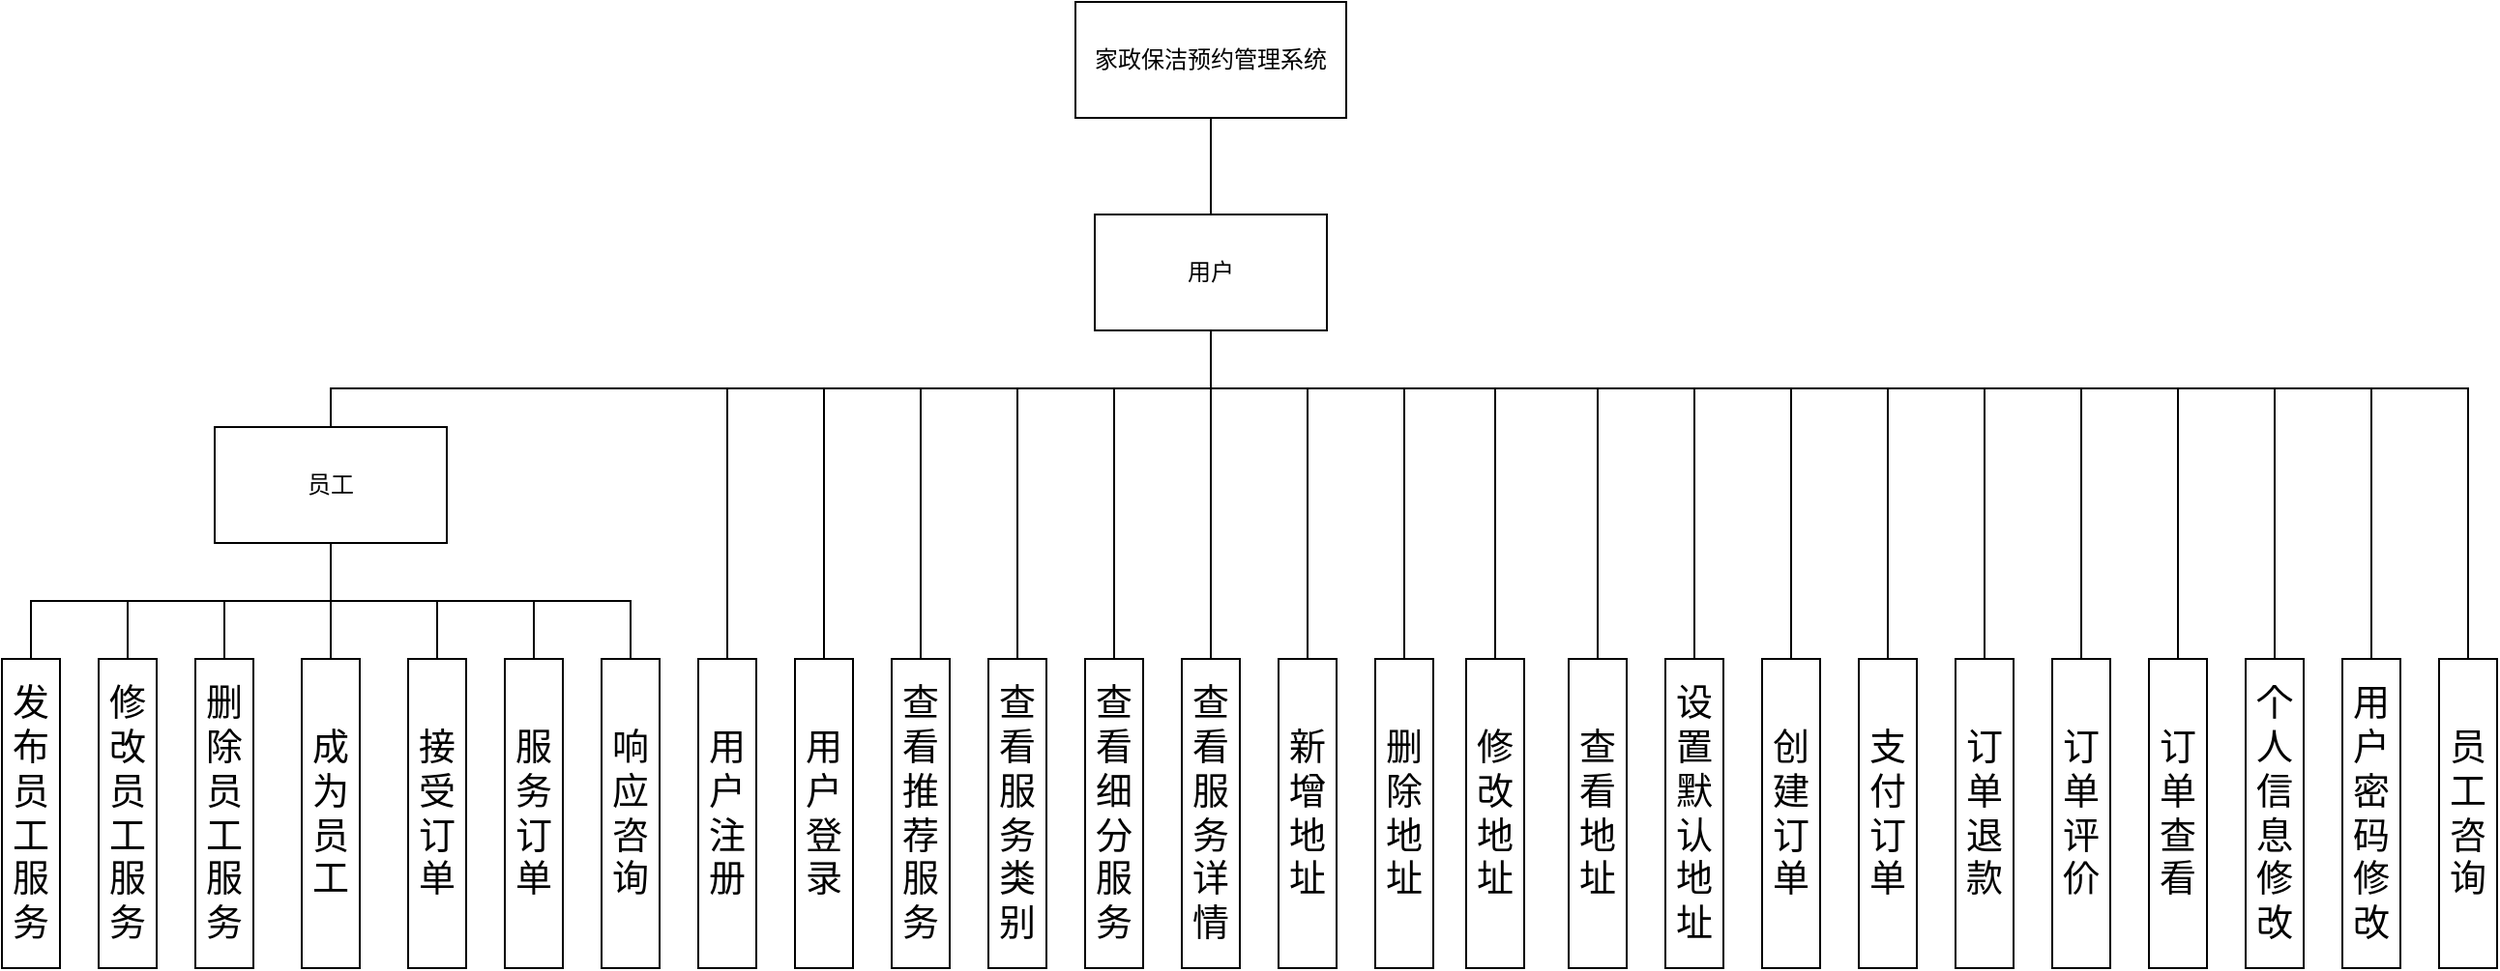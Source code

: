 <mxfile version="24.1.0" type="device">
  <diagram id="prtHgNgQTEPvFCAcTncT" name="Page-1">
    <mxGraphModel dx="1503" dy="1032" grid="1" gridSize="10" guides="1" tooltips="1" connect="1" arrows="1" fold="1" page="1" pageScale="1" pageWidth="827" pageHeight="1169" math="0" shadow="0">
      <root>
        <mxCell id="0" />
        <mxCell id="1" parent="0" />
        <mxCell id="o_uy-wKti-TR0-qMBJtI-1" value="家政保洁预约管理系统" style="rounded=0;whiteSpace=wrap;html=1;" vertex="1" parent="1">
          <mxGeometry x="595" width="140" height="60" as="geometry" />
        </mxCell>
        <mxCell id="o_uy-wKti-TR0-qMBJtI-2" value="员工" style="whiteSpace=wrap;html=1;rounded=0;" vertex="1" parent="1">
          <mxGeometry x="150" y="220" width="120" height="60" as="geometry" />
        </mxCell>
        <mxCell id="o_uy-wKti-TR0-qMBJtI-5" value="发布员工服务" style="rounded=0;whiteSpace=wrap;html=1;fontSize=19;" vertex="1" parent="1">
          <mxGeometry x="40" y="340" width="30" height="160" as="geometry" />
        </mxCell>
        <mxCell id="o_uy-wKti-TR0-qMBJtI-6" value="修改员工服务" style="rounded=0;whiteSpace=wrap;html=1;fontSize=19;" vertex="1" parent="1">
          <mxGeometry x="90" y="340" width="30" height="160" as="geometry" />
        </mxCell>
        <mxCell id="o_uy-wKti-TR0-qMBJtI-7" value="删除员工服务" style="rounded=0;whiteSpace=wrap;html=1;fontSize=19;" vertex="1" parent="1">
          <mxGeometry x="140" y="340" width="30" height="160" as="geometry" />
        </mxCell>
        <mxCell id="o_uy-wKti-TR0-qMBJtI-8" value="成为员工" style="rounded=0;whiteSpace=wrap;html=1;fontSize=19;align=center;" vertex="1" parent="1">
          <mxGeometry x="195" y="340" width="30" height="160" as="geometry" />
        </mxCell>
        <mxCell id="o_uy-wKti-TR0-qMBJtI-9" value="接受订单" style="rounded=0;whiteSpace=wrap;html=1;fontSize=19;" vertex="1" parent="1">
          <mxGeometry x="250" y="340" width="30" height="160" as="geometry" />
        </mxCell>
        <mxCell id="o_uy-wKti-TR0-qMBJtI-10" value="服务订单" style="rounded=0;whiteSpace=wrap;html=1;fontSize=19;" vertex="1" parent="1">
          <mxGeometry x="300" y="340" width="30" height="160" as="geometry" />
        </mxCell>
        <mxCell id="o_uy-wKti-TR0-qMBJtI-11" value="响应咨询" style="rounded=0;whiteSpace=wrap;html=1;fontSize=19;" vertex="1" parent="1">
          <mxGeometry x="350" y="340" width="30" height="160" as="geometry" />
        </mxCell>
        <mxCell id="o_uy-wKti-TR0-qMBJtI-12" value="" style="endArrow=none;html=1;rounded=0;exitX=0.5;exitY=0;exitDx=0;exitDy=0;entryX=0.5;entryY=1;entryDx=0;entryDy=0;edgeStyle=orthogonalEdgeStyle;" edge="1" parent="1" source="o_uy-wKti-TR0-qMBJtI-5" target="o_uy-wKti-TR0-qMBJtI-2">
          <mxGeometry width="50" height="50" relative="1" as="geometry">
            <mxPoint x="390" y="390" as="sourcePoint" />
            <mxPoint x="440" y="340" as="targetPoint" />
          </mxGeometry>
        </mxCell>
        <mxCell id="o_uy-wKti-TR0-qMBJtI-13" value="" style="endArrow=none;html=1;rounded=0;exitX=0.5;exitY=0;exitDx=0;exitDy=0;entryX=0.5;entryY=1;entryDx=0;entryDy=0;edgeStyle=orthogonalEdgeStyle;" edge="1" parent="1" source="o_uy-wKti-TR0-qMBJtI-6" target="o_uy-wKti-TR0-qMBJtI-2">
          <mxGeometry width="50" height="50" relative="1" as="geometry">
            <mxPoint x="195" y="350" as="sourcePoint" />
            <mxPoint x="350" y="280" as="targetPoint" />
          </mxGeometry>
        </mxCell>
        <mxCell id="o_uy-wKti-TR0-qMBJtI-14" value="" style="endArrow=none;html=1;rounded=0;exitX=0.5;exitY=0;exitDx=0;exitDy=0;entryX=0.5;entryY=1;entryDx=0;entryDy=0;edgeStyle=orthogonalEdgeStyle;" edge="1" parent="1" source="o_uy-wKti-TR0-qMBJtI-7" target="o_uy-wKti-TR0-qMBJtI-2">
          <mxGeometry width="50" height="50" relative="1" as="geometry">
            <mxPoint x="205" y="360" as="sourcePoint" />
            <mxPoint x="360" y="290" as="targetPoint" />
          </mxGeometry>
        </mxCell>
        <mxCell id="o_uy-wKti-TR0-qMBJtI-15" value="" style="endArrow=none;html=1;rounded=0;exitX=0.5;exitY=0;exitDx=0;exitDy=0;entryX=0.5;entryY=1;entryDx=0;entryDy=0;edgeStyle=orthogonalEdgeStyle;" edge="1" parent="1" source="o_uy-wKti-TR0-qMBJtI-8" target="o_uy-wKti-TR0-qMBJtI-2">
          <mxGeometry width="50" height="50" relative="1" as="geometry">
            <mxPoint x="215" y="370" as="sourcePoint" />
            <mxPoint x="370" y="300" as="targetPoint" />
          </mxGeometry>
        </mxCell>
        <mxCell id="o_uy-wKti-TR0-qMBJtI-16" value="" style="endArrow=none;html=1;rounded=0;exitX=0.5;exitY=0;exitDx=0;exitDy=0;entryX=0.5;entryY=1;entryDx=0;entryDy=0;edgeStyle=orthogonalEdgeStyle;" edge="1" parent="1" source="o_uy-wKti-TR0-qMBJtI-9" target="o_uy-wKti-TR0-qMBJtI-2">
          <mxGeometry width="50" height="50" relative="1" as="geometry">
            <mxPoint x="225" y="380" as="sourcePoint" />
            <mxPoint x="380" y="310" as="targetPoint" />
          </mxGeometry>
        </mxCell>
        <mxCell id="o_uy-wKti-TR0-qMBJtI-17" value="" style="endArrow=none;html=1;rounded=0;exitX=0.5;exitY=0;exitDx=0;exitDy=0;edgeStyle=orthogonalEdgeStyle;entryX=0.5;entryY=1;entryDx=0;entryDy=0;" edge="1" parent="1" source="o_uy-wKti-TR0-qMBJtI-10" target="o_uy-wKti-TR0-qMBJtI-2">
          <mxGeometry width="50" height="50" relative="1" as="geometry">
            <mxPoint x="235" y="390" as="sourcePoint" />
            <mxPoint x="340" y="270" as="targetPoint" />
          </mxGeometry>
        </mxCell>
        <mxCell id="o_uy-wKti-TR0-qMBJtI-18" value="" style="endArrow=none;html=1;rounded=0;exitX=0.5;exitY=1;exitDx=0;exitDy=0;entryX=0.5;entryY=0;entryDx=0;entryDy=0;edgeStyle=orthogonalEdgeStyle;" edge="1" parent="1" source="o_uy-wKti-TR0-qMBJtI-2" target="o_uy-wKti-TR0-qMBJtI-11">
          <mxGeometry width="50" height="50" relative="1" as="geometry">
            <mxPoint x="245" y="400" as="sourcePoint" />
            <mxPoint x="400" y="330" as="targetPoint" />
          </mxGeometry>
        </mxCell>
        <mxCell id="o_uy-wKti-TR0-qMBJtI-19" value="用户注册" style="rounded=0;whiteSpace=wrap;html=1;fontSize=19;" vertex="1" parent="1">
          <mxGeometry x="400" y="340" width="30" height="160" as="geometry" />
        </mxCell>
        <mxCell id="o_uy-wKti-TR0-qMBJtI-20" value="用户" style="whiteSpace=wrap;html=1;rounded=0;" vertex="1" parent="1">
          <mxGeometry x="605" y="110" width="120" height="60" as="geometry" />
        </mxCell>
        <mxCell id="o_uy-wKti-TR0-qMBJtI-21" value="" style="endArrow=none;html=1;rounded=0;exitX=0.5;exitY=0;exitDx=0;exitDy=0;entryX=0.5;entryY=1;entryDx=0;entryDy=0;edgeStyle=orthogonalEdgeStyle;" edge="1" parent="1" source="o_uy-wKti-TR0-qMBJtI-20" target="o_uy-wKti-TR0-qMBJtI-1">
          <mxGeometry width="50" height="50" relative="1" as="geometry">
            <mxPoint x="545" y="140" as="sourcePoint" />
            <mxPoint x="675" y="80" as="targetPoint" />
          </mxGeometry>
        </mxCell>
        <mxCell id="o_uy-wKti-TR0-qMBJtI-22" value="用户登录" style="rounded=0;whiteSpace=wrap;html=1;fontSize=19;" vertex="1" parent="1">
          <mxGeometry x="450" y="340" width="30" height="160" as="geometry" />
        </mxCell>
        <mxCell id="o_uy-wKti-TR0-qMBJtI-23" value="查看推荐服务" style="rounded=0;whiteSpace=wrap;html=1;fontSize=19;" vertex="1" parent="1">
          <mxGeometry x="500" y="340" width="30" height="160" as="geometry" />
        </mxCell>
        <mxCell id="o_uy-wKti-TR0-qMBJtI-24" value="查看服务类别" style="rounded=0;whiteSpace=wrap;html=1;fontSize=19;" vertex="1" parent="1">
          <mxGeometry x="550" y="340" width="30" height="160" as="geometry" />
        </mxCell>
        <mxCell id="o_uy-wKti-TR0-qMBJtI-25" value="查看细分服务" style="rounded=0;whiteSpace=wrap;html=1;fontSize=19;" vertex="1" parent="1">
          <mxGeometry x="600" y="340" width="30" height="160" as="geometry" />
        </mxCell>
        <mxCell id="o_uy-wKti-TR0-qMBJtI-26" value="查看服务详情" style="rounded=0;whiteSpace=wrap;html=1;fontSize=19;" vertex="1" parent="1">
          <mxGeometry x="650" y="340" width="30" height="160" as="geometry" />
        </mxCell>
        <mxCell id="o_uy-wKti-TR0-qMBJtI-27" value="新增地址" style="rounded=0;whiteSpace=wrap;html=1;fontSize=19;" vertex="1" parent="1">
          <mxGeometry x="700" y="340" width="30" height="160" as="geometry" />
        </mxCell>
        <mxCell id="o_uy-wKti-TR0-qMBJtI-28" value="删除地址" style="rounded=0;whiteSpace=wrap;html=1;fontSize=19;" vertex="1" parent="1">
          <mxGeometry x="750" y="340" width="30" height="160" as="geometry" />
        </mxCell>
        <mxCell id="o_uy-wKti-TR0-qMBJtI-29" value="修改地址" style="rounded=0;whiteSpace=wrap;html=1;fontSize=19;" vertex="1" parent="1">
          <mxGeometry x="797" y="340" width="30" height="160" as="geometry" />
        </mxCell>
        <mxCell id="o_uy-wKti-TR0-qMBJtI-30" value="查看地址" style="rounded=0;whiteSpace=wrap;html=1;fontSize=19;" vertex="1" parent="1">
          <mxGeometry x="850" y="340" width="30" height="160" as="geometry" />
        </mxCell>
        <mxCell id="o_uy-wKti-TR0-qMBJtI-31" value="设置默认地址" style="rounded=0;whiteSpace=wrap;html=1;fontSize=19;" vertex="1" parent="1">
          <mxGeometry x="900" y="340" width="30" height="160" as="geometry" />
        </mxCell>
        <mxCell id="o_uy-wKti-TR0-qMBJtI-33" value="创建订单" style="rounded=0;whiteSpace=wrap;html=1;fontSize=19;" vertex="1" parent="1">
          <mxGeometry x="950" y="340" width="30" height="160" as="geometry" />
        </mxCell>
        <mxCell id="o_uy-wKti-TR0-qMBJtI-34" value="支付订单" style="rounded=0;whiteSpace=wrap;html=1;fontSize=19;" vertex="1" parent="1">
          <mxGeometry x="1000" y="340" width="30" height="160" as="geometry" />
        </mxCell>
        <mxCell id="o_uy-wKti-TR0-qMBJtI-35" value="订单退款" style="rounded=0;whiteSpace=wrap;html=1;fontSize=19;" vertex="1" parent="1">
          <mxGeometry x="1050" y="340" width="30" height="160" as="geometry" />
        </mxCell>
        <mxCell id="o_uy-wKti-TR0-qMBJtI-36" value="订单评价" style="rounded=0;whiteSpace=wrap;html=1;fontSize=19;" vertex="1" parent="1">
          <mxGeometry x="1100" y="340" width="30" height="160" as="geometry" />
        </mxCell>
        <mxCell id="o_uy-wKti-TR0-qMBJtI-37" value="订单查看" style="rounded=0;whiteSpace=wrap;html=1;fontSize=19;" vertex="1" parent="1">
          <mxGeometry x="1150" y="340" width="30" height="160" as="geometry" />
        </mxCell>
        <mxCell id="o_uy-wKti-TR0-qMBJtI-38" value="个人信息修改" style="rounded=0;whiteSpace=wrap;html=1;fontSize=19;" vertex="1" parent="1">
          <mxGeometry x="1200" y="340" width="30" height="160" as="geometry" />
        </mxCell>
        <mxCell id="o_uy-wKti-TR0-qMBJtI-39" value="用户密码修改" style="rounded=0;whiteSpace=wrap;html=1;fontSize=19;" vertex="1" parent="1">
          <mxGeometry x="1250" y="340" width="30" height="160" as="geometry" />
        </mxCell>
        <mxCell id="o_uy-wKti-TR0-qMBJtI-40" value="员工咨询" style="rounded=0;whiteSpace=wrap;html=1;fontSize=19;" vertex="1" parent="1">
          <mxGeometry x="1300" y="340" width="30" height="160" as="geometry" />
        </mxCell>
        <mxCell id="o_uy-wKti-TR0-qMBJtI-46" value="" style="endArrow=none;html=1;rounded=0;exitX=0.5;exitY=1;exitDx=0;exitDy=0;entryX=0.5;entryY=0;entryDx=0;entryDy=0;edgeStyle=orthogonalEdgeStyle;" edge="1" parent="1" source="o_uy-wKti-TR0-qMBJtI-20" target="o_uy-wKti-TR0-qMBJtI-23">
          <mxGeometry width="50" height="50" relative="1" as="geometry">
            <mxPoint x="440" y="280" as="sourcePoint" />
            <mxPoint x="490" y="230" as="targetPoint" />
            <Array as="points">
              <mxPoint x="665" y="200" />
              <mxPoint x="515" y="200" />
            </Array>
          </mxGeometry>
        </mxCell>
        <mxCell id="o_uy-wKti-TR0-qMBJtI-47" value="" style="endArrow=none;html=1;rounded=0;exitX=0.5;exitY=1;exitDx=0;exitDy=0;entryX=0.5;entryY=0;entryDx=0;entryDy=0;edgeStyle=orthogonalEdgeStyle;" edge="1" parent="1" source="o_uy-wKti-TR0-qMBJtI-20" target="o_uy-wKti-TR0-qMBJtI-24">
          <mxGeometry width="50" height="50" relative="1" as="geometry">
            <mxPoint x="440" y="280" as="sourcePoint" />
            <mxPoint x="490" y="230" as="targetPoint" />
            <Array as="points">
              <mxPoint x="665" y="200" />
              <mxPoint x="565" y="200" />
            </Array>
          </mxGeometry>
        </mxCell>
        <mxCell id="o_uy-wKti-TR0-qMBJtI-48" value="" style="endArrow=none;html=1;rounded=0;exitX=0.5;exitY=1;exitDx=0;exitDy=0;entryX=0.5;entryY=0;entryDx=0;entryDy=0;edgeStyle=orthogonalEdgeStyle;" edge="1" parent="1" source="o_uy-wKti-TR0-qMBJtI-20" target="o_uy-wKti-TR0-qMBJtI-25">
          <mxGeometry width="50" height="50" relative="1" as="geometry">
            <mxPoint x="440" y="280" as="sourcePoint" />
            <mxPoint x="490" y="230" as="targetPoint" />
            <Array as="points">
              <mxPoint x="665" y="200" />
              <mxPoint x="615" y="200" />
            </Array>
          </mxGeometry>
        </mxCell>
        <mxCell id="o_uy-wKti-TR0-qMBJtI-49" value="" style="endArrow=none;html=1;rounded=0;exitX=0.5;exitY=1;exitDx=0;exitDy=0;entryX=0.5;entryY=0;entryDx=0;entryDy=0;" edge="1" parent="1" source="o_uy-wKti-TR0-qMBJtI-20" target="o_uy-wKti-TR0-qMBJtI-26">
          <mxGeometry width="50" height="50" relative="1" as="geometry">
            <mxPoint x="440" y="280" as="sourcePoint" />
            <mxPoint x="490" y="230" as="targetPoint" />
          </mxGeometry>
        </mxCell>
        <mxCell id="o_uy-wKti-TR0-qMBJtI-50" value="" style="endArrow=none;html=1;rounded=0;exitX=0.5;exitY=1;exitDx=0;exitDy=0;entryX=0.5;entryY=0;entryDx=0;entryDy=0;edgeStyle=orthogonalEdgeStyle;" edge="1" parent="1" source="o_uy-wKti-TR0-qMBJtI-20" target="o_uy-wKti-TR0-qMBJtI-27">
          <mxGeometry width="50" height="50" relative="1" as="geometry">
            <mxPoint x="570" y="290" as="sourcePoint" />
            <mxPoint x="620" y="240" as="targetPoint" />
            <Array as="points">
              <mxPoint x="665" y="200" />
              <mxPoint x="715" y="200" />
            </Array>
          </mxGeometry>
        </mxCell>
        <mxCell id="o_uy-wKti-TR0-qMBJtI-51" value="" style="endArrow=none;html=1;rounded=0;exitX=0.5;exitY=1;exitDx=0;exitDy=0;entryX=0.5;entryY=0;entryDx=0;entryDy=0;edgeStyle=orthogonalEdgeStyle;" edge="1" parent="1" source="o_uy-wKti-TR0-qMBJtI-20" target="o_uy-wKti-TR0-qMBJtI-28">
          <mxGeometry width="50" height="50" relative="1" as="geometry">
            <mxPoint x="570" y="290" as="sourcePoint" />
            <mxPoint x="620" y="240" as="targetPoint" />
            <Array as="points">
              <mxPoint x="665" y="200" />
              <mxPoint x="765" y="200" />
            </Array>
          </mxGeometry>
        </mxCell>
        <mxCell id="o_uy-wKti-TR0-qMBJtI-52" value="" style="endArrow=none;html=1;rounded=0;exitX=0.5;exitY=1;exitDx=0;exitDy=0;entryX=0.5;entryY=0;entryDx=0;entryDy=0;edgeStyle=orthogonalEdgeStyle;" edge="1" parent="1" source="o_uy-wKti-TR0-qMBJtI-20" target="o_uy-wKti-TR0-qMBJtI-29">
          <mxGeometry width="50" height="50" relative="1" as="geometry">
            <mxPoint x="570" y="290" as="sourcePoint" />
            <mxPoint x="620" y="240" as="targetPoint" />
            <Array as="points">
              <mxPoint x="665" y="200" />
              <mxPoint x="812" y="200" />
            </Array>
          </mxGeometry>
        </mxCell>
        <mxCell id="o_uy-wKti-TR0-qMBJtI-53" value="" style="endArrow=none;html=1;rounded=0;exitX=0.5;exitY=1;exitDx=0;exitDy=0;entryX=0.5;entryY=0;entryDx=0;entryDy=0;edgeStyle=orthogonalEdgeStyle;" edge="1" parent="1" source="o_uy-wKti-TR0-qMBJtI-20" target="o_uy-wKti-TR0-qMBJtI-30">
          <mxGeometry width="50" height="50" relative="1" as="geometry">
            <mxPoint x="570" y="290" as="sourcePoint" />
            <mxPoint x="620" y="240" as="targetPoint" />
            <Array as="points">
              <mxPoint x="665" y="200" />
              <mxPoint x="865" y="200" />
            </Array>
          </mxGeometry>
        </mxCell>
        <mxCell id="o_uy-wKti-TR0-qMBJtI-54" value="" style="endArrow=none;html=1;rounded=0;exitX=0.5;exitY=1;exitDx=0;exitDy=0;entryX=0.5;entryY=0;entryDx=0;entryDy=0;edgeStyle=orthogonalEdgeStyle;" edge="1" parent="1" source="o_uy-wKti-TR0-qMBJtI-20" target="o_uy-wKti-TR0-qMBJtI-31">
          <mxGeometry width="50" height="50" relative="1" as="geometry">
            <mxPoint x="570" y="290" as="sourcePoint" />
            <mxPoint x="620" y="240" as="targetPoint" />
            <Array as="points">
              <mxPoint x="665" y="200" />
              <mxPoint x="915" y="200" />
            </Array>
          </mxGeometry>
        </mxCell>
        <mxCell id="o_uy-wKti-TR0-qMBJtI-55" value="" style="endArrow=none;html=1;rounded=0;exitX=0.5;exitY=1;exitDx=0;exitDy=0;entryX=0.5;entryY=0;entryDx=0;entryDy=0;edgeStyle=orthogonalEdgeStyle;" edge="1" parent="1" source="o_uy-wKti-TR0-qMBJtI-20" target="o_uy-wKti-TR0-qMBJtI-33">
          <mxGeometry width="50" height="50" relative="1" as="geometry">
            <mxPoint x="690" y="280" as="sourcePoint" />
            <mxPoint x="740" y="230" as="targetPoint" />
            <Array as="points">
              <mxPoint x="665" y="200" />
              <mxPoint x="965" y="200" />
            </Array>
          </mxGeometry>
        </mxCell>
        <mxCell id="o_uy-wKti-TR0-qMBJtI-56" value="" style="endArrow=none;html=1;rounded=0;exitX=0.5;exitY=1;exitDx=0;exitDy=0;entryX=0.5;entryY=0;entryDx=0;entryDy=0;edgeStyle=orthogonalEdgeStyle;" edge="1" parent="1" source="o_uy-wKti-TR0-qMBJtI-20" target="o_uy-wKti-TR0-qMBJtI-34">
          <mxGeometry width="50" height="50" relative="1" as="geometry">
            <mxPoint x="640" y="280" as="sourcePoint" />
            <mxPoint x="690" y="230" as="targetPoint" />
            <Array as="points">
              <mxPoint x="665" y="200" />
              <mxPoint x="1015" y="200" />
            </Array>
          </mxGeometry>
        </mxCell>
        <mxCell id="o_uy-wKti-TR0-qMBJtI-57" value="" style="endArrow=none;html=1;rounded=0;entryX=0.5;entryY=0;entryDx=0;entryDy=0;exitX=0.5;exitY=1;exitDx=0;exitDy=0;edgeStyle=orthogonalEdgeStyle;" edge="1" parent="1" source="o_uy-wKti-TR0-qMBJtI-20" target="o_uy-wKti-TR0-qMBJtI-35">
          <mxGeometry width="50" height="50" relative="1" as="geometry">
            <mxPoint x="780" y="280" as="sourcePoint" />
            <mxPoint x="830" y="230" as="targetPoint" />
            <Array as="points">
              <mxPoint x="665" y="200" />
              <mxPoint x="1065" y="200" />
            </Array>
          </mxGeometry>
        </mxCell>
        <mxCell id="o_uy-wKti-TR0-qMBJtI-58" value="" style="endArrow=none;html=1;rounded=0;entryX=0.5;entryY=0;entryDx=0;entryDy=0;exitX=0.5;exitY=1;exitDx=0;exitDy=0;edgeStyle=orthogonalEdgeStyle;" edge="1" parent="1" source="o_uy-wKti-TR0-qMBJtI-20" target="o_uy-wKti-TR0-qMBJtI-36">
          <mxGeometry width="50" height="50" relative="1" as="geometry">
            <mxPoint x="760" y="280" as="sourcePoint" />
            <mxPoint x="810" y="230" as="targetPoint" />
            <Array as="points">
              <mxPoint x="665" y="200" />
              <mxPoint x="1115" y="200" />
            </Array>
          </mxGeometry>
        </mxCell>
        <mxCell id="o_uy-wKti-TR0-qMBJtI-59" value="" style="endArrow=none;html=1;rounded=0;exitX=0.5;exitY=1;exitDx=0;exitDy=0;entryX=0.5;entryY=0;entryDx=0;entryDy=0;edgeStyle=orthogonalEdgeStyle;" edge="1" parent="1" source="o_uy-wKti-TR0-qMBJtI-20" target="o_uy-wKti-TR0-qMBJtI-37">
          <mxGeometry width="50" height="50" relative="1" as="geometry">
            <mxPoint x="730" y="290" as="sourcePoint" />
            <mxPoint x="780" y="240" as="targetPoint" />
            <Array as="points">
              <mxPoint x="665" y="200" />
              <mxPoint x="1165" y="200" />
            </Array>
          </mxGeometry>
        </mxCell>
        <mxCell id="o_uy-wKti-TR0-qMBJtI-60" value="" style="endArrow=none;html=1;rounded=0;exitX=0.5;exitY=1;exitDx=0;exitDy=0;entryX=0.5;entryY=0;entryDx=0;entryDy=0;edgeStyle=orthogonalEdgeStyle;" edge="1" parent="1" source="o_uy-wKti-TR0-qMBJtI-20" target="o_uy-wKti-TR0-qMBJtI-38">
          <mxGeometry width="50" height="50" relative="1" as="geometry">
            <mxPoint x="730" y="290" as="sourcePoint" />
            <mxPoint x="780" y="240" as="targetPoint" />
            <Array as="points">
              <mxPoint x="665" y="200" />
              <mxPoint x="1215" y="200" />
            </Array>
          </mxGeometry>
        </mxCell>
        <mxCell id="o_uy-wKti-TR0-qMBJtI-61" value="" style="endArrow=none;html=1;rounded=0;exitX=0.5;exitY=1;exitDx=0;exitDy=0;entryX=0.5;entryY=0;entryDx=0;entryDy=0;edgeStyle=orthogonalEdgeStyle;" edge="1" parent="1" source="o_uy-wKti-TR0-qMBJtI-20" target="o_uy-wKti-TR0-qMBJtI-39">
          <mxGeometry width="50" height="50" relative="1" as="geometry">
            <mxPoint x="730" y="290" as="sourcePoint" />
            <mxPoint x="780" y="240" as="targetPoint" />
            <Array as="points">
              <mxPoint x="665" y="200" />
              <mxPoint x="1265" y="200" />
            </Array>
          </mxGeometry>
        </mxCell>
        <mxCell id="o_uy-wKti-TR0-qMBJtI-62" value="" style="endArrow=none;html=1;rounded=0;entryX=0.5;entryY=0;entryDx=0;entryDy=0;exitX=0.5;exitY=1;exitDx=0;exitDy=0;edgeStyle=orthogonalEdgeStyle;" edge="1" parent="1" source="o_uy-wKti-TR0-qMBJtI-20" target="o_uy-wKti-TR0-qMBJtI-40">
          <mxGeometry width="50" height="50" relative="1" as="geometry">
            <mxPoint x="970" y="290" as="sourcePoint" />
            <mxPoint x="1020" y="240" as="targetPoint" />
            <Array as="points">
              <mxPoint x="665" y="200" />
              <mxPoint x="1315" y="200" />
            </Array>
          </mxGeometry>
        </mxCell>
        <mxCell id="o_uy-wKti-TR0-qMBJtI-64" value="" style="endArrow=none;html=1;rounded=0;exitX=0.5;exitY=0;exitDx=0;exitDy=0;entryX=0.5;entryY=1;entryDx=0;entryDy=0;edgeStyle=orthogonalEdgeStyle;" edge="1" parent="1" source="o_uy-wKti-TR0-qMBJtI-22" target="o_uy-wKti-TR0-qMBJtI-20">
          <mxGeometry width="50" height="50" relative="1" as="geometry">
            <mxPoint x="620" y="350" as="sourcePoint" />
            <mxPoint x="670" y="300" as="targetPoint" />
            <Array as="points">
              <mxPoint x="465" y="200" />
              <mxPoint x="665" y="200" />
            </Array>
          </mxGeometry>
        </mxCell>
        <mxCell id="o_uy-wKti-TR0-qMBJtI-65" value="" style="endArrow=none;html=1;rounded=0;exitX=0.5;exitY=0;exitDx=0;exitDy=0;entryX=0.5;entryY=1;entryDx=0;entryDy=0;edgeStyle=orthogonalEdgeStyle;" edge="1" parent="1" source="o_uy-wKti-TR0-qMBJtI-19" target="o_uy-wKti-TR0-qMBJtI-20">
          <mxGeometry width="50" height="50" relative="1" as="geometry">
            <mxPoint x="580" y="400" as="sourcePoint" />
            <mxPoint x="630" y="350" as="targetPoint" />
            <Array as="points">
              <mxPoint x="415" y="200" />
              <mxPoint x="665" y="200" />
            </Array>
          </mxGeometry>
        </mxCell>
        <mxCell id="o_uy-wKti-TR0-qMBJtI-66" value="" style="endArrow=none;html=1;rounded=0;exitX=0.5;exitY=0;exitDx=0;exitDy=0;entryX=0.5;entryY=1;entryDx=0;entryDy=0;edgeStyle=orthogonalEdgeStyle;" edge="1" parent="1" source="o_uy-wKti-TR0-qMBJtI-2" target="o_uy-wKti-TR0-qMBJtI-20">
          <mxGeometry width="50" height="50" relative="1" as="geometry">
            <mxPoint x="580" y="400" as="sourcePoint" />
            <mxPoint x="630" y="350" as="targetPoint" />
            <Array as="points">
              <mxPoint x="210" y="200" />
              <mxPoint x="665" y="200" />
            </Array>
          </mxGeometry>
        </mxCell>
      </root>
    </mxGraphModel>
  </diagram>
</mxfile>
